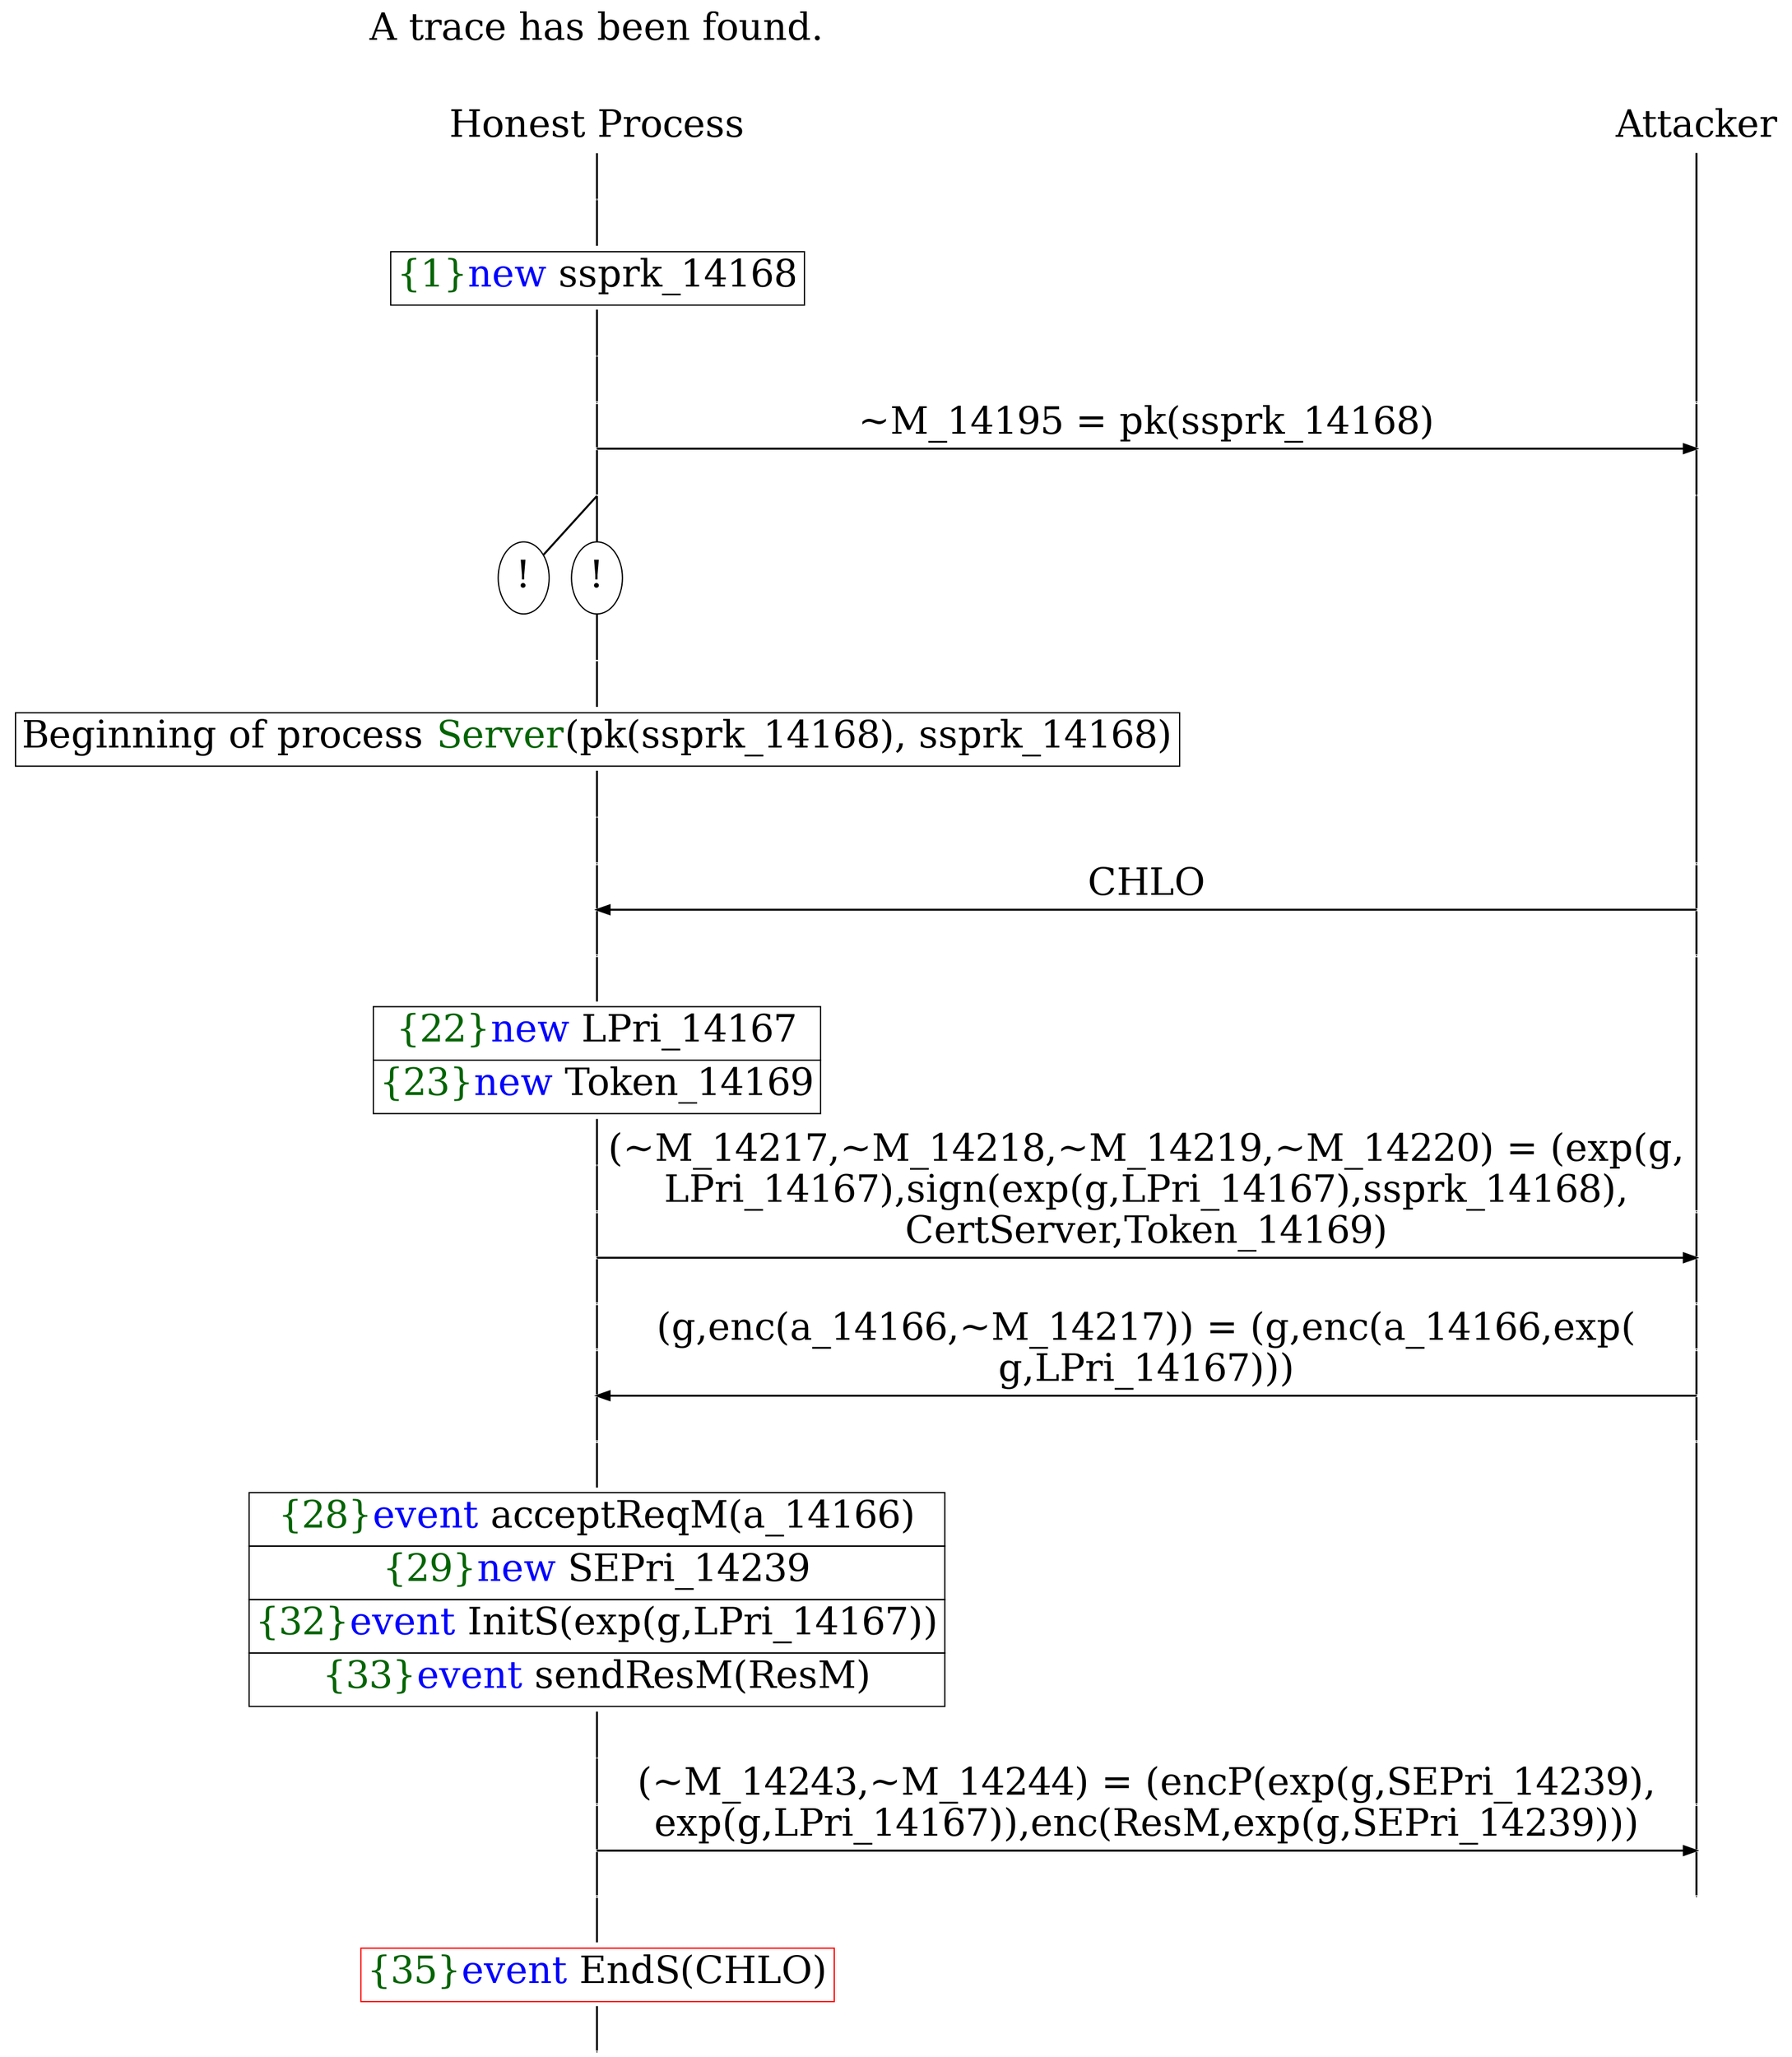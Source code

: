 digraph {
graph [ordering = out]
edge [arrowhead = none, penwidth = 1.6, fontsize = 30]
node [shape = point, width = 0, height = 0, fontsize = 30]
Trace [label = <A trace has been found.<br/>
>, shape = plaintext]
P0__0 [label = "Honest Process", shape = plaintext]
P__0 [label = "Attacker", shape = plaintext]
Trace -> P0__0 [label = "", style = invisible, weight = 100]{rank = same; P0__0 P__0}
P0__0 -> P0__1 [label = <>, weight = 100]
P0__1 -> P0__2 [label = <>, weight = 100]
P0__2 [shape = plaintext, label = <<TABLE BORDER="0" CELLBORDER="1" CELLSPACING="0" CELLPADDING="4"> <TR><TD><FONT COLOR="darkgreen">{1}</FONT><FONT COLOR="blue">new </FONT>ssprk_14168</TD></TR></TABLE>>]
P0__2 -> P0__3 [label = <>, weight = 100]
P0__3 -> P0__4 [label = <>, weight = 100]
P__0 -> P__1 [label = <>, weight = 100]
{rank = same; P__1 P0__4}
P0__4 -> P0__5 [label = <>, weight = 100]
P__1 -> P__2 [label = <>, weight = 100]
{rank = same; P__2 P0__5}
P0__5 -> P__2 [label = <~M_14195 = pk(ssprk_14168)>, arrowhead = normal]
P0__5 -> P0__6 [label = <>, weight = 100]
P__2 -> P__3 [label = <>, weight = 100]
{rank = same; P__3 P0__6}
/*RPar */
P0__6 -> P0_1__6 [label = <>]
P0__6 -> P0_0__6 [label = <>]
P0__6 [label = "", fixedsize = false, width = 0, height = 0, shape = none]
{rank = same; P0_0__6 P0_1__6}
P0_0__6 [label = "!", shape = ellipse]
P0_0_0__6 [label = "", fixedsize = false, width = 0, height = 0, shape = none]
P0_0__6 -> P0_0_0__6 [label = <>, weight = 100]
P0_0_0__6 -> P0_0_0__7 [label = <>, weight = 100]
P0_0_0__7 [shape = plaintext, label = <<TABLE BORDER="0" CELLBORDER="1" CELLSPACING="0" CELLPADDING="4"> <TR><TD>Beginning of process <FONT COLOR="darkgreen">Server</FONT>(pk(ssprk_14168), ssprk_14168)<br/>
</TD></TR></TABLE>>]
P0_0_0__7 -> P0_0_0__8 [label = <>, weight = 100]
P0_1__6 [label = "!", shape = ellipse]
P0_0_0__8 -> P0_0_0__9 [label = <>, weight = 100]
P__3 -> P__4 [label = <>, weight = 100]
{rank = same; P__4 P0_0_0__9}
P0_0_0__9 -> P0_0_0__10 [label = <>, weight = 100]
P__4 -> P__5 [label = <>, weight = 100]
{rank = same; P__5 P0_0_0__10}
P0_0_0__10 -> P__5 [label = <CHLO>, dir = back, arrowhead = normal]
P0_0_0__10 -> P0_0_0__11 [label = <>, weight = 100]
P__5 -> P__6 [label = <>, weight = 100]
{rank = same; P__6 P0_0_0__11}
P0_0_0__11 -> P0_0_0__12 [label = <>, weight = 100]
P0_0_0__12 [shape = plaintext, label = <<TABLE BORDER="0" CELLBORDER="1" CELLSPACING="0" CELLPADDING="4"> <TR><TD><FONT COLOR="darkgreen">{22}</FONT><FONT COLOR="blue">new </FONT>LPri_14167</TD></TR><TR><TD><FONT COLOR="darkgreen">{23}</FONT><FONT COLOR="blue">new </FONT>Token_14169</TD></TR></TABLE>>]
P0_0_0__12 -> P0_0_0__13 [label = <>, weight = 100]
P0_0_0__13 -> P0_0_0__14 [label = <>, weight = 100]
P__6 -> P__7 [label = <>, weight = 100]
{rank = same; P__7 P0_0_0__14}
P0_0_0__14 -> P0_0_0__15 [label = <>, weight = 100]
P__7 -> P__8 [label = <>, weight = 100]
{rank = same; P__8 P0_0_0__15}
P0_0_0__15 -> P__8 [label = <(~M_14217,~M_14218,~M_14219,~M_14220) = (exp(g,<br/>
LPri_14167),sign(exp(g,LPri_14167),ssprk_14168),<br/>
CertServer,Token_14169)>, arrowhead = normal]
P0_0_0__15 -> P0_0_0__16 [label = <>, weight = 100]
P__8 -> P__9 [label = <>, weight = 100]
{rank = same; P__9 P0_0_0__16}
P0_0_0__16 -> P0_0_0__17 [label = <>, weight = 100]
P__9 -> P__10 [label = <>, weight = 100]
{rank = same; P__10 P0_0_0__17}
P0_0_0__17 -> P0_0_0__18 [label = <>, weight = 100]
P__10 -> P__11 [label = <>, weight = 100]
{rank = same; P__11 P0_0_0__18}
P0_0_0__18 -> P__11 [label = <(g,enc(a_14166,~M_14217)) = (g,enc(a_14166,exp(<br/>
g,LPri_14167)))>, dir = back, arrowhead = normal]
P0_0_0__18 -> P0_0_0__19 [label = <>, weight = 100]
P__11 -> P__12 [label = <>, weight = 100]
{rank = same; P__12 P0_0_0__19}
P0_0_0__19 -> P0_0_0__20 [label = <>, weight = 100]
P0_0_0__20 [shape = plaintext, label = <<TABLE BORDER="0" CELLBORDER="1" CELLSPACING="0" CELLPADDING="4"> <TR><TD><FONT COLOR="darkgreen">{28}</FONT><FONT COLOR="blue">event</FONT> acceptReqM(a_14166)</TD></TR><TR><TD><FONT COLOR="darkgreen">{29}</FONT><FONT COLOR="blue">new </FONT>SEPri_14239</TD></TR><TR><TD><FONT COLOR="darkgreen">{32}</FONT><FONT COLOR="blue">event</FONT> InitS(exp(g,LPri_14167))</TD></TR><TR><TD><FONT COLOR="darkgreen">{33}</FONT><FONT COLOR="blue">event</FONT> sendResM(ResM)</TD></TR></TABLE>>]
P0_0_0__20 -> P0_0_0__21 [label = <>, weight = 100]
P0_0_0__21 -> P0_0_0__22 [label = <>, weight = 100]
P__12 -> P__13 [label = <>, weight = 100]
{rank = same; P__13 P0_0_0__22}
P0_0_0__22 -> P0_0_0__23 [label = <>, weight = 100]
P__13 -> P__14 [label = <>, weight = 100]
{rank = same; P__14 P0_0_0__23}
P0_0_0__23 -> P__14 [label = <(~M_14243,~M_14244) = (encP(exp(g,SEPri_14239),<br/>
exp(g,LPri_14167)),enc(ResM,exp(g,SEPri_14239)))>, arrowhead = normal]
P0_0_0__23 -> P0_0_0__24 [label = <>, weight = 100]
P__14 -> P__15 [label = <>, weight = 100]
{rank = same; P__15 P0_0_0__24}
P0_0_0__24 -> P0_0_0__25 [label = <>, weight = 100]
P0_0_0__25 [color = red, shape = plaintext, label = <<TABLE BORDER="0" CELLBORDER="1" CELLSPACING="0" CELLPADDING="4"> <TR><TD><FONT COLOR="darkgreen">{35}</FONT><FONT COLOR="blue">event</FONT> EndS(CHLO)</TD></TR></TABLE>>]
P0_0_0__25 -> P0_0_0__26 [label = <>, weight = 100]
}